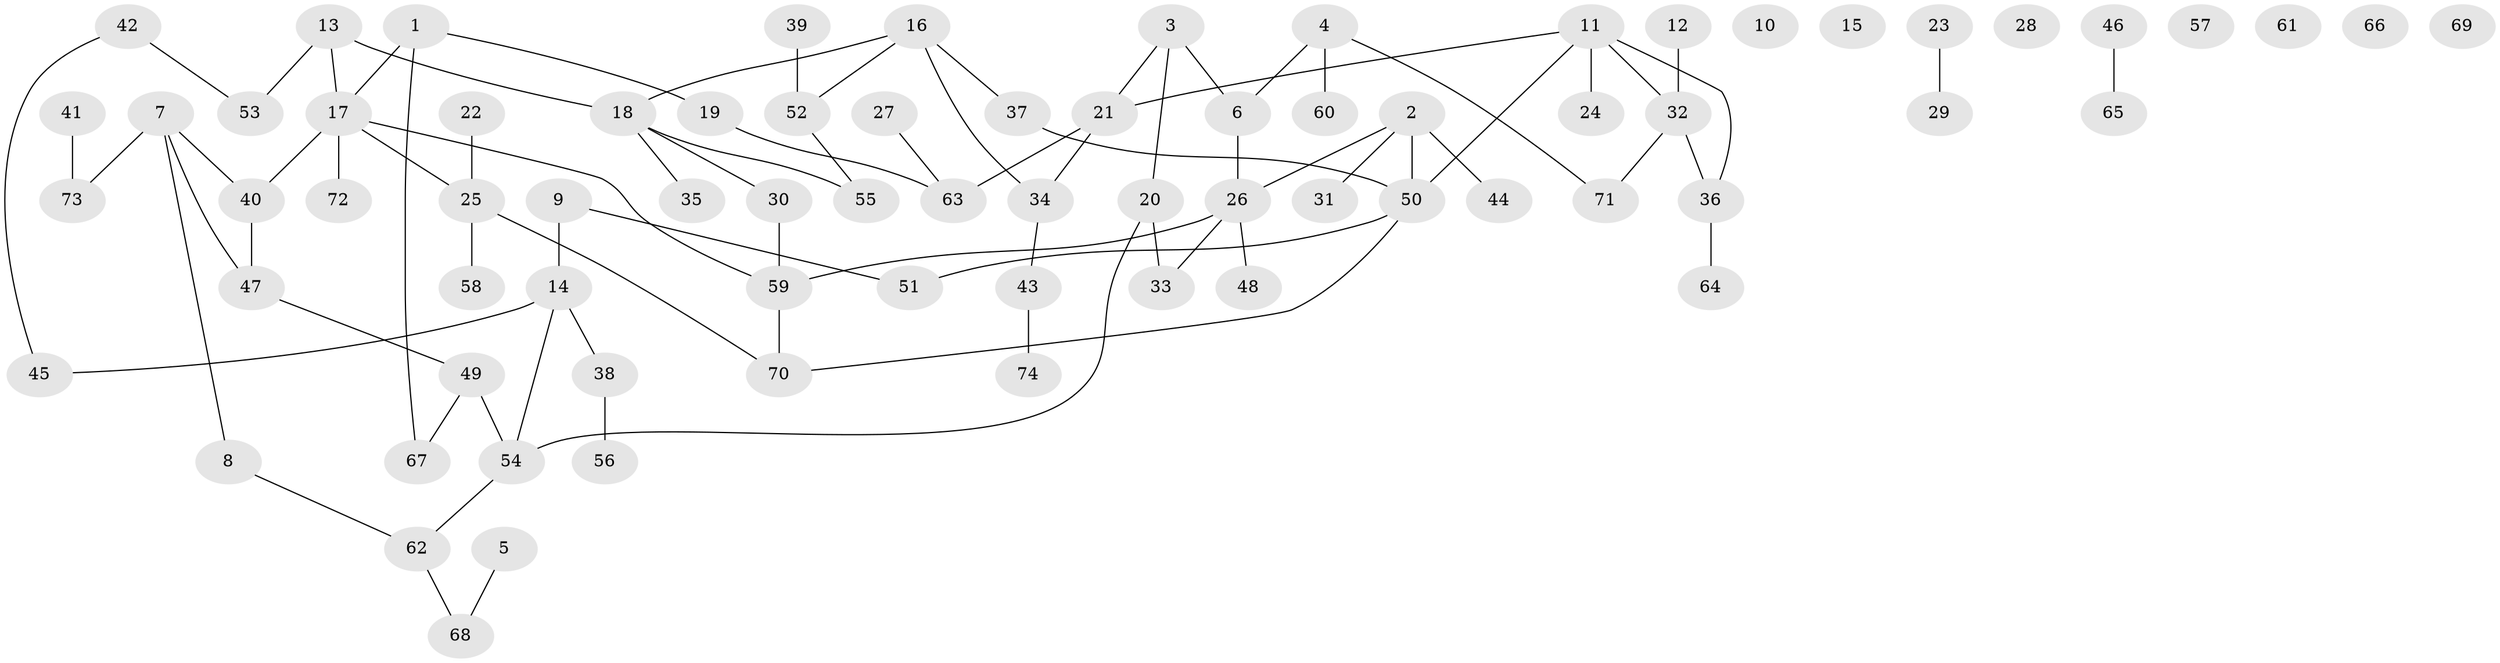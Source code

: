 // Generated by graph-tools (version 1.1) at 2025/13/03/09/25 04:13:12]
// undirected, 74 vertices, 81 edges
graph export_dot {
graph [start="1"]
  node [color=gray90,style=filled];
  1;
  2;
  3;
  4;
  5;
  6;
  7;
  8;
  9;
  10;
  11;
  12;
  13;
  14;
  15;
  16;
  17;
  18;
  19;
  20;
  21;
  22;
  23;
  24;
  25;
  26;
  27;
  28;
  29;
  30;
  31;
  32;
  33;
  34;
  35;
  36;
  37;
  38;
  39;
  40;
  41;
  42;
  43;
  44;
  45;
  46;
  47;
  48;
  49;
  50;
  51;
  52;
  53;
  54;
  55;
  56;
  57;
  58;
  59;
  60;
  61;
  62;
  63;
  64;
  65;
  66;
  67;
  68;
  69;
  70;
  71;
  72;
  73;
  74;
  1 -- 17;
  1 -- 19;
  1 -- 67;
  2 -- 26;
  2 -- 31;
  2 -- 44;
  2 -- 50;
  3 -- 6;
  3 -- 20;
  3 -- 21;
  4 -- 6;
  4 -- 60;
  4 -- 71;
  5 -- 68;
  6 -- 26;
  7 -- 8;
  7 -- 40;
  7 -- 47;
  7 -- 73;
  8 -- 62;
  9 -- 14;
  9 -- 51;
  11 -- 21;
  11 -- 24;
  11 -- 32;
  11 -- 36;
  11 -- 50;
  12 -- 32;
  13 -- 17;
  13 -- 18;
  13 -- 53;
  14 -- 38;
  14 -- 45;
  14 -- 54;
  16 -- 18;
  16 -- 34;
  16 -- 37;
  16 -- 52;
  17 -- 25;
  17 -- 40;
  17 -- 59;
  17 -- 72;
  18 -- 30;
  18 -- 35;
  18 -- 55;
  19 -- 63;
  20 -- 33;
  20 -- 54;
  21 -- 34;
  21 -- 63;
  22 -- 25;
  23 -- 29;
  25 -- 58;
  25 -- 70;
  26 -- 33;
  26 -- 48;
  26 -- 59;
  27 -- 63;
  30 -- 59;
  32 -- 36;
  32 -- 71;
  34 -- 43;
  36 -- 64;
  37 -- 50;
  38 -- 56;
  39 -- 52;
  40 -- 47;
  41 -- 73;
  42 -- 45;
  42 -- 53;
  43 -- 74;
  46 -- 65;
  47 -- 49;
  49 -- 54;
  49 -- 67;
  50 -- 51;
  50 -- 70;
  52 -- 55;
  54 -- 62;
  59 -- 70;
  62 -- 68;
}
